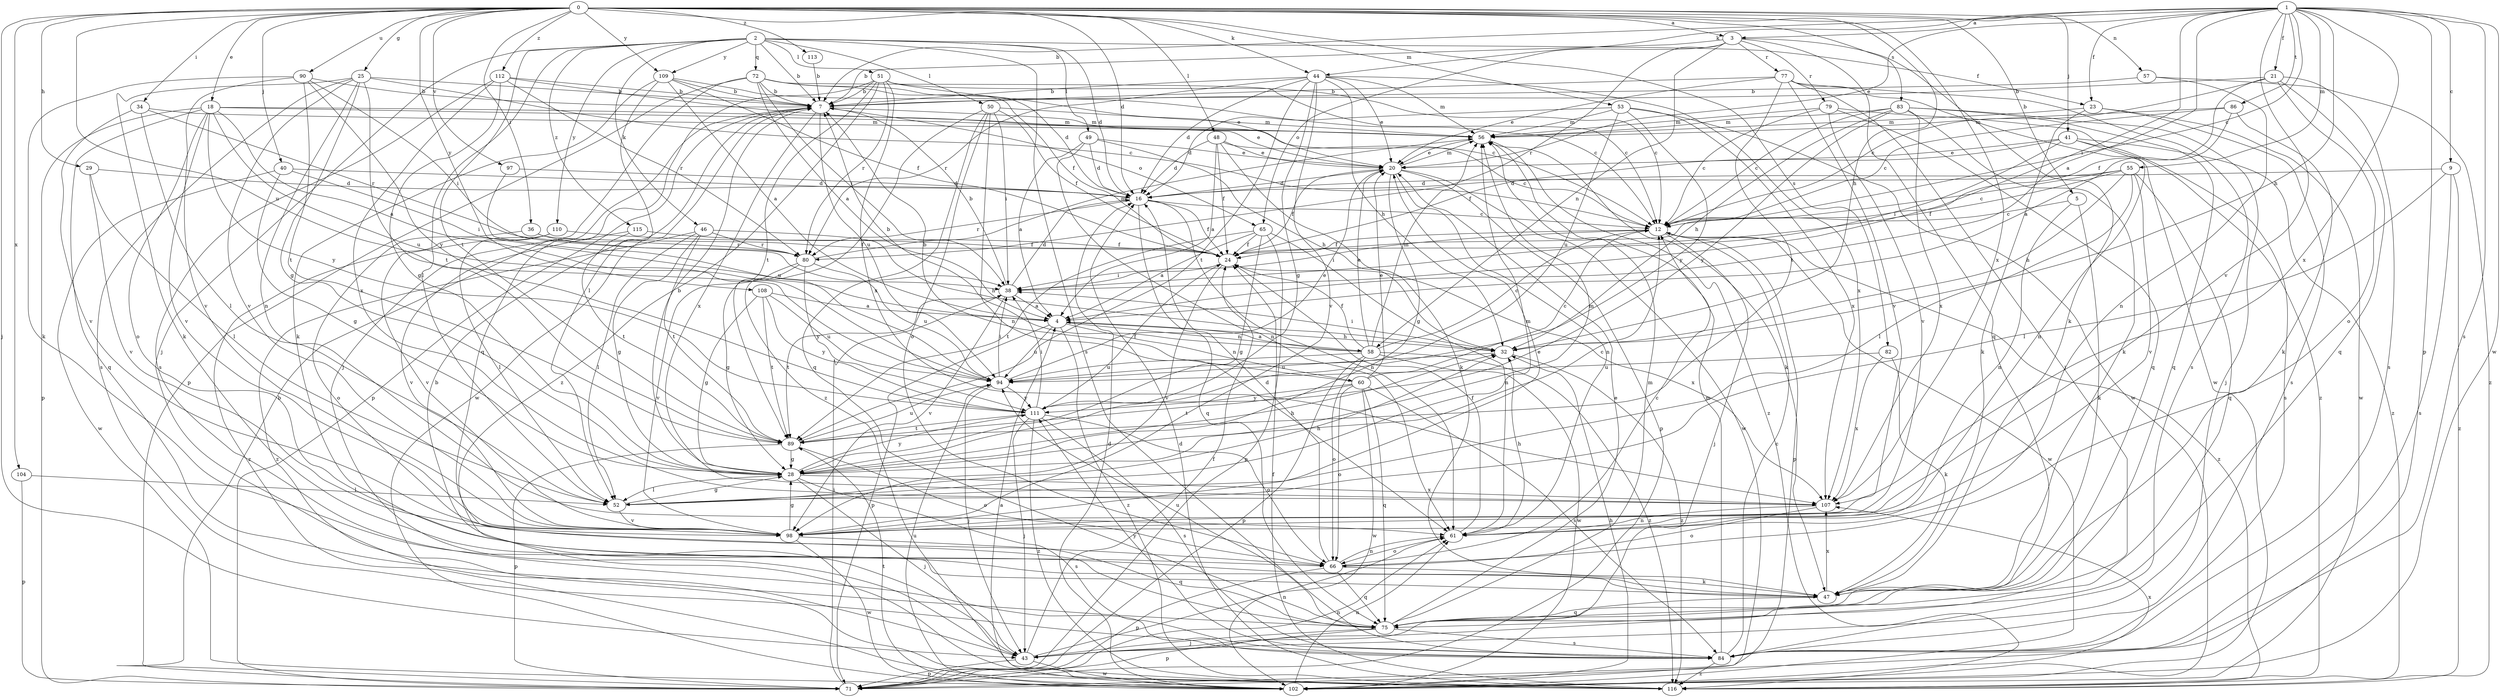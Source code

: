strict digraph  {
0;
1;
2;
3;
4;
5;
7;
9;
12;
16;
18;
20;
21;
23;
24;
25;
28;
29;
32;
34;
36;
38;
40;
41;
43;
44;
46;
47;
48;
49;
50;
51;
52;
53;
55;
56;
57;
58;
60;
61;
65;
66;
71;
72;
75;
77;
79;
80;
82;
83;
84;
86;
89;
90;
94;
97;
98;
102;
104;
107;
108;
109;
110;
111;
112;
113;
115;
116;
0 -> 3  [label=a];
0 -> 5  [label=b];
0 -> 16  [label=d];
0 -> 18  [label=e];
0 -> 25  [label=g];
0 -> 29  [label=h];
0 -> 32  [label=h];
0 -> 34  [label=i];
0 -> 36  [label=i];
0 -> 40  [label=j];
0 -> 41  [label=j];
0 -> 43  [label=j];
0 -> 44  [label=k];
0 -> 48  [label=l];
0 -> 53  [label=m];
0 -> 57  [label=n];
0 -> 82  [label=s];
0 -> 83  [label=s];
0 -> 90  [label=u];
0 -> 94  [label=u];
0 -> 97  [label=v];
0 -> 104  [label=x];
0 -> 107  [label=x];
0 -> 108  [label=y];
0 -> 109  [label=y];
0 -> 112  [label=z];
0 -> 113  [label=z];
1 -> 3  [label=a];
1 -> 4  [label=a];
1 -> 7  [label=b];
1 -> 9  [label=c];
1 -> 12  [label=c];
1 -> 20  [label=e];
1 -> 21  [label=f];
1 -> 23  [label=f];
1 -> 32  [label=h];
1 -> 38  [label=i];
1 -> 44  [label=k];
1 -> 55  [label=m];
1 -> 71  [label=p];
1 -> 84  [label=s];
1 -> 86  [label=t];
1 -> 98  [label=v];
1 -> 102  [label=w];
1 -> 107  [label=x];
2 -> 7  [label=b];
2 -> 16  [label=d];
2 -> 23  [label=f];
2 -> 43  [label=j];
2 -> 46  [label=k];
2 -> 49  [label=l];
2 -> 50  [label=l];
2 -> 51  [label=l];
2 -> 52  [label=l];
2 -> 72  [label=q];
2 -> 84  [label=s];
2 -> 89  [label=t];
2 -> 109  [label=y];
2 -> 110  [label=y];
2 -> 115  [label=z];
3 -> 7  [label=b];
3 -> 47  [label=k];
3 -> 58  [label=n];
3 -> 65  [label=o];
3 -> 75  [label=q];
3 -> 77  [label=r];
3 -> 79  [label=r];
3 -> 80  [label=r];
4 -> 32  [label=h];
4 -> 58  [label=n];
4 -> 60  [label=n];
4 -> 71  [label=p];
4 -> 94  [label=u];
4 -> 116  [label=z];
5 -> 12  [label=c];
5 -> 47  [label=k];
5 -> 61  [label=n];
7 -> 56  [label=m];
7 -> 65  [label=o];
7 -> 71  [label=p];
7 -> 94  [label=u];
7 -> 102  [label=w];
7 -> 107  [label=x];
9 -> 16  [label=d];
9 -> 52  [label=l];
9 -> 84  [label=s];
9 -> 116  [label=z];
12 -> 24  [label=f];
12 -> 38  [label=i];
12 -> 43  [label=j];
12 -> 71  [label=p];
12 -> 102  [label=w];
12 -> 116  [label=z];
16 -> 12  [label=c];
16 -> 24  [label=f];
16 -> 61  [label=n];
16 -> 75  [label=q];
16 -> 80  [label=r];
18 -> 4  [label=a];
18 -> 20  [label=e];
18 -> 56  [label=m];
18 -> 66  [label=o];
18 -> 71  [label=p];
18 -> 75  [label=q];
18 -> 94  [label=u];
18 -> 98  [label=v];
18 -> 111  [label=y];
20 -> 16  [label=d];
20 -> 24  [label=f];
20 -> 28  [label=g];
20 -> 56  [label=m];
20 -> 61  [label=n];
20 -> 71  [label=p];
20 -> 102  [label=w];
21 -> 7  [label=b];
21 -> 12  [label=c];
21 -> 24  [label=f];
21 -> 66  [label=o];
21 -> 75  [label=q];
21 -> 84  [label=s];
23 -> 47  [label=k];
23 -> 56  [label=m];
23 -> 84  [label=s];
23 -> 102  [label=w];
24 -> 38  [label=i];
24 -> 98  [label=v];
24 -> 107  [label=x];
25 -> 7  [label=b];
25 -> 12  [label=c];
25 -> 28  [label=g];
25 -> 47  [label=k];
25 -> 61  [label=n];
25 -> 84  [label=s];
25 -> 89  [label=t];
25 -> 98  [label=v];
28 -> 7  [label=b];
28 -> 12  [label=c];
28 -> 32  [label=h];
28 -> 43  [label=j];
28 -> 52  [label=l];
28 -> 56  [label=m];
28 -> 84  [label=s];
28 -> 107  [label=x];
28 -> 111  [label=y];
29 -> 16  [label=d];
29 -> 52  [label=l];
29 -> 98  [label=v];
32 -> 38  [label=i];
32 -> 94  [label=u];
32 -> 116  [label=z];
34 -> 52  [label=l];
34 -> 56  [label=m];
34 -> 80  [label=r];
34 -> 98  [label=v];
36 -> 24  [label=f];
36 -> 66  [label=o];
36 -> 80  [label=r];
38 -> 4  [label=a];
38 -> 7  [label=b];
38 -> 16  [label=d];
38 -> 89  [label=t];
38 -> 98  [label=v];
40 -> 16  [label=d];
40 -> 28  [label=g];
40 -> 38  [label=i];
40 -> 102  [label=w];
41 -> 20  [label=e];
41 -> 24  [label=f];
41 -> 38  [label=i];
41 -> 61  [label=n];
41 -> 84  [label=s];
41 -> 116  [label=z];
43 -> 7  [label=b];
43 -> 24  [label=f];
43 -> 61  [label=n];
43 -> 71  [label=p];
43 -> 102  [label=w];
44 -> 7  [label=b];
44 -> 16  [label=d];
44 -> 20  [label=e];
44 -> 28  [label=g];
44 -> 32  [label=h];
44 -> 56  [label=m];
44 -> 80  [label=r];
44 -> 89  [label=t];
44 -> 98  [label=v];
44 -> 107  [label=x];
46 -> 28  [label=g];
46 -> 32  [label=h];
46 -> 52  [label=l];
46 -> 80  [label=r];
46 -> 89  [label=t];
46 -> 116  [label=z];
47 -> 75  [label=q];
47 -> 107  [label=x];
48 -> 4  [label=a];
48 -> 12  [label=c];
48 -> 16  [label=d];
48 -> 20  [label=e];
48 -> 24  [label=f];
48 -> 47  [label=k];
49 -> 4  [label=a];
49 -> 16  [label=d];
49 -> 20  [label=e];
49 -> 32  [label=h];
49 -> 61  [label=n];
50 -> 24  [label=f];
50 -> 38  [label=i];
50 -> 56  [label=m];
50 -> 61  [label=n];
50 -> 66  [label=o];
50 -> 75  [label=q];
50 -> 116  [label=z];
51 -> 7  [label=b];
51 -> 12  [label=c];
51 -> 20  [label=e];
51 -> 75  [label=q];
51 -> 80  [label=r];
51 -> 89  [label=t];
51 -> 107  [label=x];
51 -> 116  [label=z];
52 -> 28  [label=g];
52 -> 32  [label=h];
52 -> 56  [label=m];
52 -> 98  [label=v];
53 -> 16  [label=d];
53 -> 56  [label=m];
53 -> 94  [label=u];
53 -> 102  [label=w];
53 -> 107  [label=x];
53 -> 111  [label=y];
55 -> 12  [label=c];
55 -> 16  [label=d];
55 -> 24  [label=f];
55 -> 32  [label=h];
55 -> 52  [label=l];
55 -> 75  [label=q];
55 -> 98  [label=v];
56 -> 20  [label=e];
56 -> 47  [label=k];
56 -> 116  [label=z];
57 -> 7  [label=b];
57 -> 61  [label=n];
57 -> 116  [label=z];
58 -> 4  [label=a];
58 -> 7  [label=b];
58 -> 12  [label=c];
58 -> 20  [label=e];
58 -> 24  [label=f];
58 -> 56  [label=m];
58 -> 66  [label=o];
58 -> 71  [label=p];
58 -> 94  [label=u];
58 -> 102  [label=w];
58 -> 116  [label=z];
60 -> 7  [label=b];
60 -> 12  [label=c];
60 -> 20  [label=e];
60 -> 66  [label=o];
60 -> 75  [label=q];
60 -> 84  [label=s];
60 -> 89  [label=t];
60 -> 102  [label=w];
60 -> 111  [label=y];
61 -> 24  [label=f];
61 -> 32  [label=h];
61 -> 66  [label=o];
65 -> 4  [label=a];
65 -> 24  [label=f];
65 -> 28  [label=g];
65 -> 61  [label=n];
65 -> 71  [label=p];
65 -> 89  [label=t];
66 -> 12  [label=c];
66 -> 16  [label=d];
66 -> 47  [label=k];
66 -> 61  [label=n];
66 -> 71  [label=p];
66 -> 75  [label=q];
71 -> 7  [label=b];
71 -> 38  [label=i];
71 -> 61  [label=n];
72 -> 4  [label=a];
72 -> 7  [label=b];
72 -> 12  [label=c];
72 -> 16  [label=d];
72 -> 24  [label=f];
72 -> 38  [label=i];
72 -> 43  [label=j];
72 -> 71  [label=p];
75 -> 20  [label=e];
75 -> 43  [label=j];
75 -> 56  [label=m];
75 -> 71  [label=p];
75 -> 84  [label=s];
75 -> 94  [label=u];
77 -> 7  [label=b];
77 -> 20  [label=e];
77 -> 43  [label=j];
77 -> 84  [label=s];
77 -> 89  [label=t];
77 -> 98  [label=v];
77 -> 102  [label=w];
79 -> 12  [label=c];
79 -> 56  [label=m];
79 -> 75  [label=q];
79 -> 98  [label=v];
79 -> 116  [label=z];
80 -> 28  [label=g];
80 -> 56  [label=m];
80 -> 94  [label=u];
80 -> 98  [label=v];
80 -> 111  [label=y];
82 -> 47  [label=k];
82 -> 94  [label=u];
82 -> 107  [label=x];
83 -> 12  [label=c];
83 -> 32  [label=h];
83 -> 43  [label=j];
83 -> 47  [label=k];
83 -> 56  [label=m];
83 -> 75  [label=q];
83 -> 107  [label=x];
83 -> 111  [label=y];
84 -> 12  [label=c];
84 -> 56  [label=m];
84 -> 111  [label=y];
84 -> 116  [label=z];
86 -> 4  [label=a];
86 -> 12  [label=c];
86 -> 47  [label=k];
86 -> 56  [label=m];
89 -> 28  [label=g];
89 -> 66  [label=o];
89 -> 71  [label=p];
89 -> 94  [label=u];
90 -> 7  [label=b];
90 -> 38  [label=i];
90 -> 47  [label=k];
90 -> 89  [label=t];
90 -> 98  [label=v];
90 -> 111  [label=y];
94 -> 20  [label=e];
94 -> 38  [label=i];
94 -> 43  [label=j];
94 -> 111  [label=y];
97 -> 16  [label=d];
97 -> 94  [label=u];
98 -> 20  [label=e];
98 -> 28  [label=g];
98 -> 75  [label=q];
98 -> 102  [label=w];
102 -> 4  [label=a];
102 -> 16  [label=d];
102 -> 32  [label=h];
102 -> 61  [label=n];
102 -> 89  [label=t];
102 -> 94  [label=u];
102 -> 107  [label=x];
104 -> 52  [label=l];
104 -> 71  [label=p];
107 -> 61  [label=n];
107 -> 66  [label=o];
108 -> 4  [label=a];
108 -> 28  [label=g];
108 -> 89  [label=t];
108 -> 94  [label=u];
108 -> 111  [label=y];
109 -> 4  [label=a];
109 -> 7  [label=b];
109 -> 12  [label=c];
109 -> 24  [label=f];
109 -> 47  [label=k];
109 -> 52  [label=l];
110 -> 24  [label=f];
110 -> 52  [label=l];
110 -> 98  [label=v];
110 -> 116  [label=z];
111 -> 24  [label=f];
111 -> 38  [label=i];
111 -> 43  [label=j];
111 -> 66  [label=o];
111 -> 84  [label=s];
111 -> 89  [label=t];
111 -> 116  [label=z];
112 -> 7  [label=b];
112 -> 12  [label=c];
112 -> 28  [label=g];
112 -> 80  [label=r];
112 -> 84  [label=s];
112 -> 107  [label=x];
113 -> 7  [label=b];
115 -> 24  [label=f];
115 -> 89  [label=t];
115 -> 98  [label=v];
116 -> 16  [label=d];
116 -> 24  [label=f];
}
